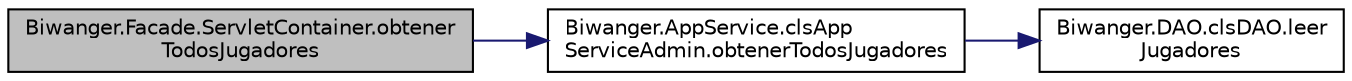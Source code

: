 digraph "Biwanger.Facade.ServletContainer.obtenerTodosJugadores"
{
 // LATEX_PDF_SIZE
  edge [fontname="Helvetica",fontsize="10",labelfontname="Helvetica",labelfontsize="10"];
  node [fontname="Helvetica",fontsize="10",shape=record];
  rankdir="LR";
  Node1 [label="Biwanger.Facade.ServletContainer.obtener\lTodosJugadores",height=0.2,width=0.4,color="black", fillcolor="grey75", style="filled", fontcolor="black",tooltip=" "];
  Node1 -> Node2 [color="midnightblue",fontsize="10",style="solid",fontname="Helvetica"];
  Node2 [label="Biwanger.AppService.clsApp\lServiceAdmin.obtenerTodosJugadores",height=0.2,width=0.4,color="black", fillcolor="white", style="filled",URL="$class_biwanger_1_1_app_service_1_1cls_app_service_admin.html#a27e6abd6e208ab631d047968791b6a12",tooltip=" "];
  Node2 -> Node3 [color="midnightblue",fontsize="10",style="solid",fontname="Helvetica"];
  Node3 [label="Biwanger.DAO.clsDAO.leer\lJugadores",height=0.2,width=0.4,color="black", fillcolor="white", style="filled",URL="$class_biwanger_1_1_d_a_o_1_1cls_d_a_o.html#aee6320d3de60ff15133ac7d8e4b787a0",tooltip=" "];
}
